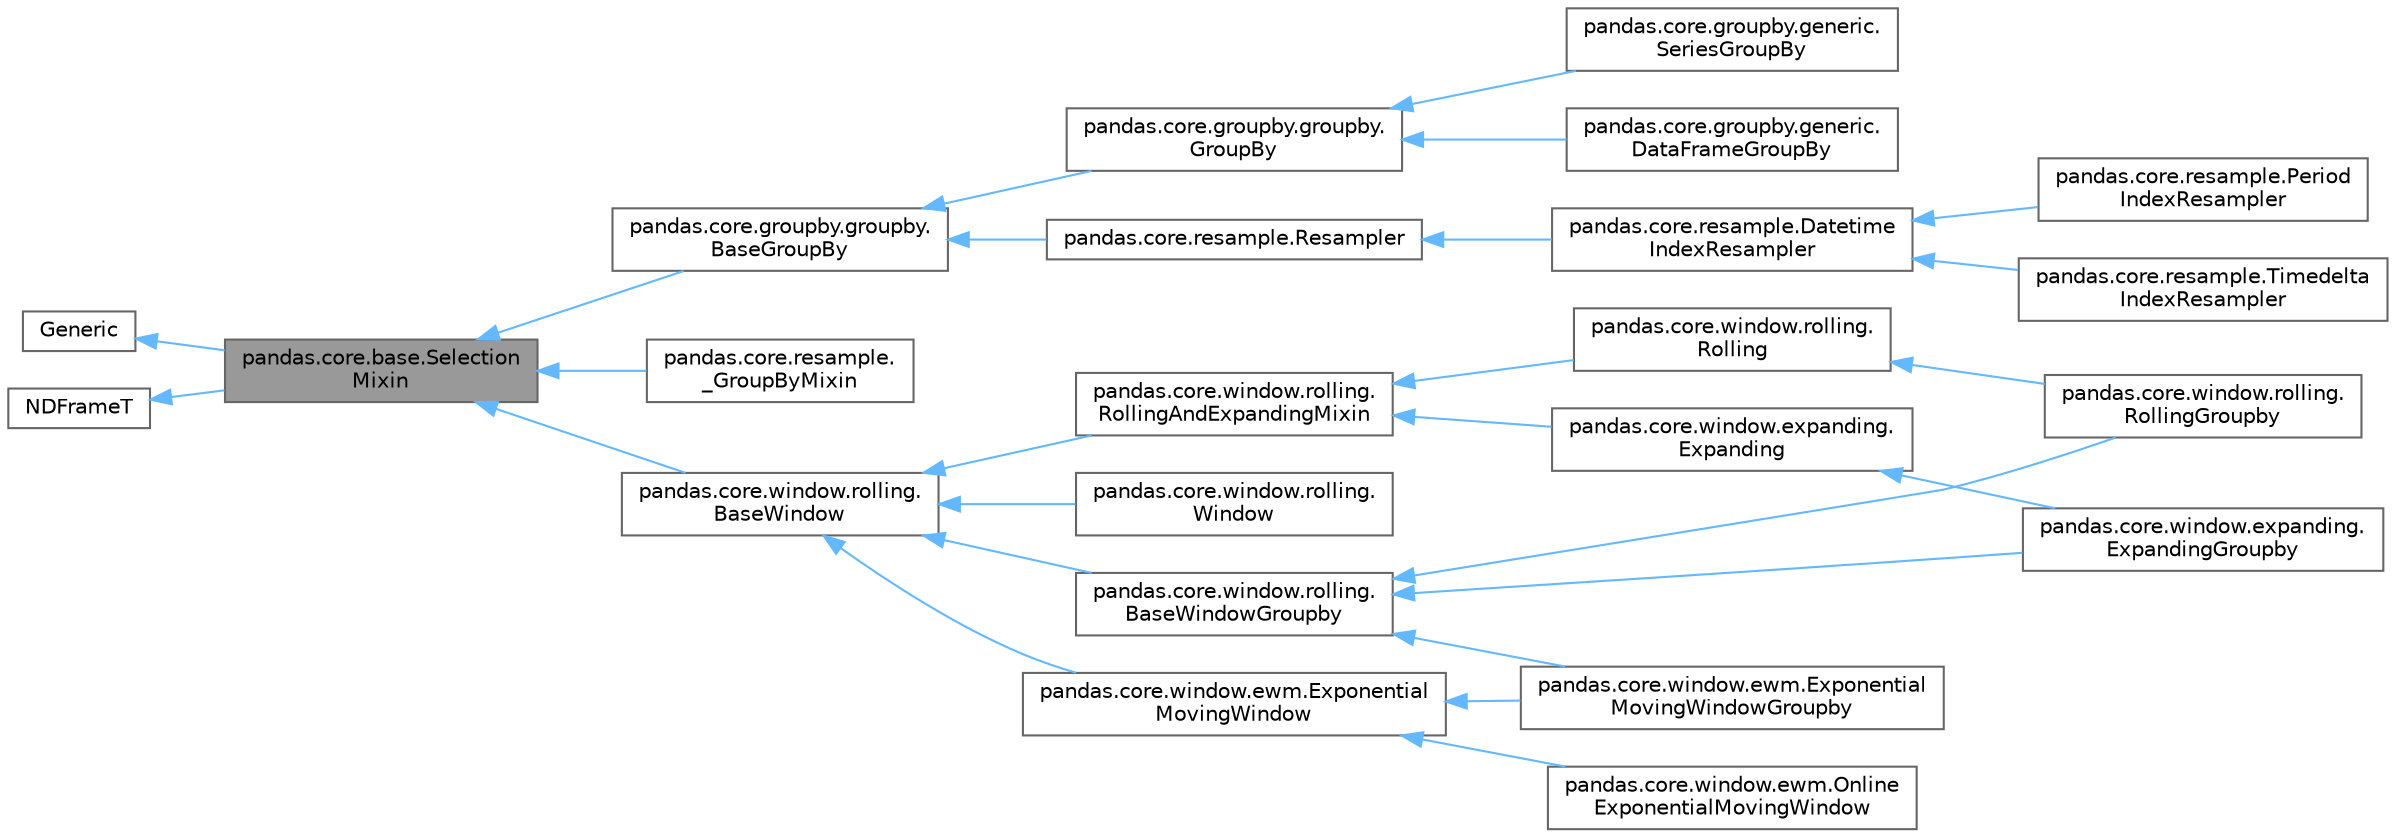 digraph "pandas.core.base.SelectionMixin"
{
 // LATEX_PDF_SIZE
  bgcolor="transparent";
  edge [fontname=Helvetica,fontsize=10,labelfontname=Helvetica,labelfontsize=10];
  node [fontname=Helvetica,fontsize=10,shape=box,height=0.2,width=0.4];
  rankdir="LR";
  Node1 [id="Node000001",label="pandas.core.base.Selection\lMixin",height=0.2,width=0.4,color="gray40", fillcolor="grey60", style="filled", fontcolor="black",tooltip=" "];
  Node2 -> Node1 [id="edge26_Node000001_Node000002",dir="back",color="steelblue1",style="solid",tooltip=" "];
  Node2 [id="Node000002",label="Generic",height=0.2,width=0.4,color="gray40", fillcolor="white", style="filled",tooltip=" "];
  Node3 -> Node1 [id="edge27_Node000001_Node000003",dir="back",color="steelblue1",style="solid",tooltip=" "];
  Node3 [id="Node000003",label="NDFrameT",height=0.2,width=0.4,color="gray40", fillcolor="white", style="filled",tooltip=" "];
  Node1 -> Node4 [id="edge28_Node000001_Node000004",dir="back",color="steelblue1",style="solid",tooltip=" "];
  Node4 [id="Node000004",label="pandas.core.groupby.groupby.\lBaseGroupBy",height=0.2,width=0.4,color="gray40", fillcolor="white", style="filled",URL="$classpandas_1_1core_1_1groupby_1_1groupby_1_1BaseGroupBy.html",tooltip=" "];
  Node4 -> Node5 [id="edge29_Node000004_Node000005",dir="back",color="steelblue1",style="solid",tooltip=" "];
  Node5 [id="Node000005",label="pandas.core.groupby.groupby.\lGroupBy",height=0.2,width=0.4,color="gray40", fillcolor="white", style="filled",URL="$classpandas_1_1core_1_1groupby_1_1groupby_1_1GroupBy.html",tooltip=" "];
  Node5 -> Node6 [id="edge30_Node000005_Node000006",dir="back",color="steelblue1",style="solid",tooltip=" "];
  Node6 [id="Node000006",label="pandas.core.groupby.generic.\lDataFrameGroupBy",height=0.2,width=0.4,color="gray40", fillcolor="white", style="filled",URL="$classpandas_1_1core_1_1groupby_1_1generic_1_1DataFrameGroupBy.html",tooltip=" "];
  Node5 -> Node7 [id="edge31_Node000005_Node000007",dir="back",color="steelblue1",style="solid",tooltip=" "];
  Node7 [id="Node000007",label="pandas.core.groupby.generic.\lSeriesGroupBy",height=0.2,width=0.4,color="gray40", fillcolor="white", style="filled",URL="$classpandas_1_1core_1_1groupby_1_1generic_1_1SeriesGroupBy.html",tooltip=" "];
  Node4 -> Node8 [id="edge32_Node000004_Node000008",dir="back",color="steelblue1",style="solid",tooltip=" "];
  Node8 [id="Node000008",label="pandas.core.resample.Resampler",height=0.2,width=0.4,color="gray40", fillcolor="white", style="filled",URL="$classpandas_1_1core_1_1resample_1_1Resampler.html",tooltip=" "];
  Node8 -> Node9 [id="edge33_Node000008_Node000009",dir="back",color="steelblue1",style="solid",tooltip=" "];
  Node9 [id="Node000009",label="pandas.core.resample.Datetime\lIndexResampler",height=0.2,width=0.4,color="gray40", fillcolor="white", style="filled",URL="$classpandas_1_1core_1_1resample_1_1DatetimeIndexResampler.html",tooltip=" "];
  Node9 -> Node10 [id="edge34_Node000009_Node000010",dir="back",color="steelblue1",style="solid",tooltip=" "];
  Node10 [id="Node000010",label="pandas.core.resample.Period\lIndexResampler",height=0.2,width=0.4,color="gray40", fillcolor="white", style="filled",URL="$classpandas_1_1core_1_1resample_1_1PeriodIndexResampler.html",tooltip=" "];
  Node9 -> Node11 [id="edge35_Node000009_Node000011",dir="back",color="steelblue1",style="solid",tooltip=" "];
  Node11 [id="Node000011",label="pandas.core.resample.Timedelta\lIndexResampler",height=0.2,width=0.4,color="gray40", fillcolor="white", style="filled",URL="$classpandas_1_1core_1_1resample_1_1TimedeltaIndexResampler.html",tooltip=" "];
  Node1 -> Node12 [id="edge36_Node000001_Node000012",dir="back",color="steelblue1",style="solid",tooltip=" "];
  Node12 [id="Node000012",label="pandas.core.resample.\l_GroupByMixin",height=0.2,width=0.4,color="gray40", fillcolor="white", style="filled",URL="$classpandas_1_1core_1_1resample_1_1__GroupByMixin.html",tooltip=" "];
  Node1 -> Node13 [id="edge37_Node000001_Node000013",dir="back",color="steelblue1",style="solid",tooltip=" "];
  Node13 [id="Node000013",label="pandas.core.window.rolling.\lBaseWindow",height=0.2,width=0.4,color="gray40", fillcolor="white", style="filled",URL="$classpandas_1_1core_1_1window_1_1rolling_1_1BaseWindow.html",tooltip=" "];
  Node13 -> Node14 [id="edge38_Node000013_Node000014",dir="back",color="steelblue1",style="solid",tooltip=" "];
  Node14 [id="Node000014",label="pandas.core.window.ewm.Exponential\lMovingWindow",height=0.2,width=0.4,color="gray40", fillcolor="white", style="filled",URL="$classpandas_1_1core_1_1window_1_1ewm_1_1ExponentialMovingWindow.html",tooltip=" "];
  Node14 -> Node15 [id="edge39_Node000014_Node000015",dir="back",color="steelblue1",style="solid",tooltip=" "];
  Node15 [id="Node000015",label="pandas.core.window.ewm.Exponential\lMovingWindowGroupby",height=0.2,width=0.4,color="gray40", fillcolor="white", style="filled",URL="$classpandas_1_1core_1_1window_1_1ewm_1_1ExponentialMovingWindowGroupby.html",tooltip=" "];
  Node14 -> Node16 [id="edge40_Node000014_Node000016",dir="back",color="steelblue1",style="solid",tooltip=" "];
  Node16 [id="Node000016",label="pandas.core.window.ewm.Online\lExponentialMovingWindow",height=0.2,width=0.4,color="gray40", fillcolor="white", style="filled",URL="$classpandas_1_1core_1_1window_1_1ewm_1_1OnlineExponentialMovingWindow.html",tooltip=" "];
  Node13 -> Node17 [id="edge41_Node000013_Node000017",dir="back",color="steelblue1",style="solid",tooltip=" "];
  Node17 [id="Node000017",label="pandas.core.window.rolling.\lBaseWindowGroupby",height=0.2,width=0.4,color="gray40", fillcolor="white", style="filled",URL="$classpandas_1_1core_1_1window_1_1rolling_1_1BaseWindowGroupby.html",tooltip=" "];
  Node17 -> Node15 [id="edge42_Node000017_Node000015",dir="back",color="steelblue1",style="solid",tooltip=" "];
  Node17 -> Node18 [id="edge43_Node000017_Node000018",dir="back",color="steelblue1",style="solid",tooltip=" "];
  Node18 [id="Node000018",label="pandas.core.window.expanding.\lExpandingGroupby",height=0.2,width=0.4,color="gray40", fillcolor="white", style="filled",URL="$classpandas_1_1core_1_1window_1_1expanding_1_1ExpandingGroupby.html",tooltip=" "];
  Node17 -> Node19 [id="edge44_Node000017_Node000019",dir="back",color="steelblue1",style="solid",tooltip=" "];
  Node19 [id="Node000019",label="pandas.core.window.rolling.\lRollingGroupby",height=0.2,width=0.4,color="gray40", fillcolor="white", style="filled",URL="$classpandas_1_1core_1_1window_1_1rolling_1_1RollingGroupby.html",tooltip=" "];
  Node13 -> Node20 [id="edge45_Node000013_Node000020",dir="back",color="steelblue1",style="solid",tooltip=" "];
  Node20 [id="Node000020",label="pandas.core.window.rolling.\lRollingAndExpandingMixin",height=0.2,width=0.4,color="gray40", fillcolor="white", style="filled",URL="$classpandas_1_1core_1_1window_1_1rolling_1_1RollingAndExpandingMixin.html",tooltip=" "];
  Node20 -> Node21 [id="edge46_Node000020_Node000021",dir="back",color="steelblue1",style="solid",tooltip=" "];
  Node21 [id="Node000021",label="pandas.core.window.expanding.\lExpanding",height=0.2,width=0.4,color="gray40", fillcolor="white", style="filled",URL="$classpandas_1_1core_1_1window_1_1expanding_1_1Expanding.html",tooltip=" "];
  Node21 -> Node18 [id="edge47_Node000021_Node000018",dir="back",color="steelblue1",style="solid",tooltip=" "];
  Node20 -> Node22 [id="edge48_Node000020_Node000022",dir="back",color="steelblue1",style="solid",tooltip=" "];
  Node22 [id="Node000022",label="pandas.core.window.rolling.\lRolling",height=0.2,width=0.4,color="gray40", fillcolor="white", style="filled",URL="$classpandas_1_1core_1_1window_1_1rolling_1_1Rolling.html",tooltip=" "];
  Node22 -> Node19 [id="edge49_Node000022_Node000019",dir="back",color="steelblue1",style="solid",tooltip=" "];
  Node13 -> Node23 [id="edge50_Node000013_Node000023",dir="back",color="steelblue1",style="solid",tooltip=" "];
  Node23 [id="Node000023",label="pandas.core.window.rolling.\lWindow",height=0.2,width=0.4,color="gray40", fillcolor="white", style="filled",URL="$classpandas_1_1core_1_1window_1_1rolling_1_1Window.html",tooltip=" "];
}
